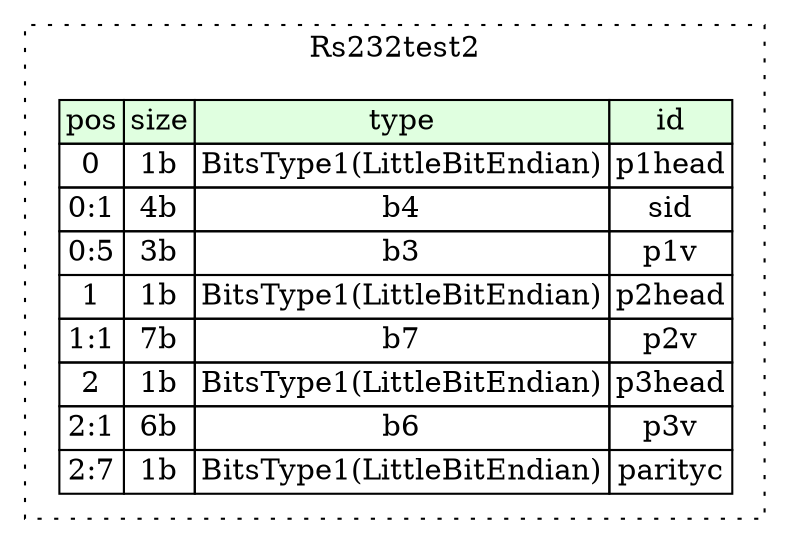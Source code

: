 digraph {
	rankdir=LR;
	node [shape=plaintext];
	subgraph cluster__rs232test_2 {
		label="Rs232test2";
		graph[style=dotted];

		rs232test_2__seq [label=<<TABLE BORDER="0" CELLBORDER="1" CELLSPACING="0">
			<TR><TD BGCOLOR="#E0FFE0">pos</TD><TD BGCOLOR="#E0FFE0">size</TD><TD BGCOLOR="#E0FFE0">type</TD><TD BGCOLOR="#E0FFE0">id</TD></TR>
			<TR><TD PORT="p1head_pos">0</TD><TD PORT="p1head_size">1b</TD><TD>BitsType1(LittleBitEndian)</TD><TD PORT="p1head_type">p1head</TD></TR>
			<TR><TD PORT="sid_pos">0:1</TD><TD PORT="sid_size">4b</TD><TD>b4</TD><TD PORT="sid_type">sid</TD></TR>
			<TR><TD PORT="p1v_pos">0:5</TD><TD PORT="p1v_size">3b</TD><TD>b3</TD><TD PORT="p1v_type">p1v</TD></TR>
			<TR><TD PORT="p2head_pos">1</TD><TD PORT="p2head_size">1b</TD><TD>BitsType1(LittleBitEndian)</TD><TD PORT="p2head_type">p2head</TD></TR>
			<TR><TD PORT="p2v_pos">1:1</TD><TD PORT="p2v_size">7b</TD><TD>b7</TD><TD PORT="p2v_type">p2v</TD></TR>
			<TR><TD PORT="p3head_pos">2</TD><TD PORT="p3head_size">1b</TD><TD>BitsType1(LittleBitEndian)</TD><TD PORT="p3head_type">p3head</TD></TR>
			<TR><TD PORT="p3v_pos">2:1</TD><TD PORT="p3v_size">6b</TD><TD>b6</TD><TD PORT="p3v_type">p3v</TD></TR>
			<TR><TD PORT="parityc_pos">2:7</TD><TD PORT="parityc_size">1b</TD><TD>BitsType1(LittleBitEndian)</TD><TD PORT="parityc_type">parityc</TD></TR>
		</TABLE>>];
	}
}
